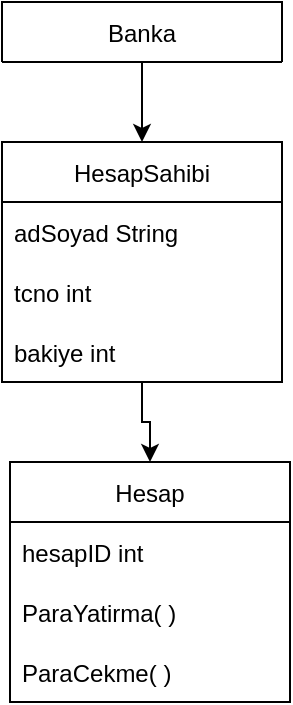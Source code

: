<mxfile version="20.4.1" type="github">
  <diagram id="C5RBs43oDa-KdzZeNtuy" name="Page-1">
    <mxGraphModel dx="868" dy="482" grid="1" gridSize="10" guides="1" tooltips="1" connect="1" arrows="1" fold="1" page="1" pageScale="1" pageWidth="827" pageHeight="1169" math="0" shadow="0">
      <root>
        <mxCell id="WIyWlLk6GJQsqaUBKTNV-0" />
        <mxCell id="WIyWlLk6GJQsqaUBKTNV-1" parent="WIyWlLk6GJQsqaUBKTNV-0" />
        <mxCell id="OUvnUTov47GKiW3xGU9v-8" style="edgeStyle=orthogonalEdgeStyle;rounded=0;orthogonalLoop=1;jettySize=auto;html=1;entryX=0.5;entryY=0;entryDx=0;entryDy=0;" edge="1" parent="WIyWlLk6GJQsqaUBKTNV-1" source="OUvnUTov47GKiW3xGU9v-0" target="OUvnUTov47GKiW3xGU9v-4">
          <mxGeometry relative="1" as="geometry" />
        </mxCell>
        <mxCell id="OUvnUTov47GKiW3xGU9v-0" value="Banka" style="swimlane;fontStyle=0;childLayout=stackLayout;horizontal=1;startSize=30;horizontalStack=0;resizeParent=1;resizeParentMax=0;resizeLast=0;collapsible=1;marginBottom=0;" vertex="1" parent="WIyWlLk6GJQsqaUBKTNV-1">
          <mxGeometry x="340" y="200" width="140" height="30" as="geometry" />
        </mxCell>
        <mxCell id="OUvnUTov47GKiW3xGU9v-15" style="edgeStyle=orthogonalEdgeStyle;rounded=0;orthogonalLoop=1;jettySize=auto;html=1;" edge="1" parent="WIyWlLk6GJQsqaUBKTNV-1" source="OUvnUTov47GKiW3xGU9v-4" target="OUvnUTov47GKiW3xGU9v-9">
          <mxGeometry relative="1" as="geometry" />
        </mxCell>
        <mxCell id="OUvnUTov47GKiW3xGU9v-4" value="HesapSahibi" style="swimlane;fontStyle=0;childLayout=stackLayout;horizontal=1;startSize=30;horizontalStack=0;resizeParent=1;resizeParentMax=0;resizeLast=0;collapsible=1;marginBottom=0;" vertex="1" parent="WIyWlLk6GJQsqaUBKTNV-1">
          <mxGeometry x="340" y="270" width="140" height="120" as="geometry" />
        </mxCell>
        <mxCell id="OUvnUTov47GKiW3xGU9v-5" value="adSoyad String" style="text;strokeColor=none;fillColor=none;align=left;verticalAlign=middle;spacingLeft=4;spacingRight=4;overflow=hidden;points=[[0,0.5],[1,0.5]];portConstraint=eastwest;rotatable=0;" vertex="1" parent="OUvnUTov47GKiW3xGU9v-4">
          <mxGeometry y="30" width="140" height="30" as="geometry" />
        </mxCell>
        <mxCell id="OUvnUTov47GKiW3xGU9v-6" value="tcno int" style="text;strokeColor=none;fillColor=none;align=left;verticalAlign=middle;spacingLeft=4;spacingRight=4;overflow=hidden;points=[[0,0.5],[1,0.5]];portConstraint=eastwest;rotatable=0;" vertex="1" parent="OUvnUTov47GKiW3xGU9v-4">
          <mxGeometry y="60" width="140" height="30" as="geometry" />
        </mxCell>
        <mxCell id="OUvnUTov47GKiW3xGU9v-7" value="bakiye int" style="text;strokeColor=none;fillColor=none;align=left;verticalAlign=middle;spacingLeft=4;spacingRight=4;overflow=hidden;points=[[0,0.5],[1,0.5]];portConstraint=eastwest;rotatable=0;" vertex="1" parent="OUvnUTov47GKiW3xGU9v-4">
          <mxGeometry y="90" width="140" height="30" as="geometry" />
        </mxCell>
        <mxCell id="OUvnUTov47GKiW3xGU9v-9" value="Hesap" style="swimlane;fontStyle=0;childLayout=stackLayout;horizontal=1;startSize=30;horizontalStack=0;resizeParent=1;resizeParentMax=0;resizeLast=0;collapsible=1;marginBottom=0;" vertex="1" parent="WIyWlLk6GJQsqaUBKTNV-1">
          <mxGeometry x="344" y="430" width="140" height="120" as="geometry" />
        </mxCell>
        <mxCell id="OUvnUTov47GKiW3xGU9v-10" value="hesapID int" style="text;strokeColor=none;fillColor=none;align=left;verticalAlign=middle;spacingLeft=4;spacingRight=4;overflow=hidden;points=[[0,0.5],[1,0.5]];portConstraint=eastwest;rotatable=0;" vertex="1" parent="OUvnUTov47GKiW3xGU9v-9">
          <mxGeometry y="30" width="140" height="30" as="geometry" />
        </mxCell>
        <mxCell id="OUvnUTov47GKiW3xGU9v-11" value="ParaYatirma( ) " style="text;strokeColor=none;fillColor=none;align=left;verticalAlign=middle;spacingLeft=4;spacingRight=4;overflow=hidden;points=[[0,0.5],[1,0.5]];portConstraint=eastwest;rotatable=0;" vertex="1" parent="OUvnUTov47GKiW3xGU9v-9">
          <mxGeometry y="60" width="140" height="30" as="geometry" />
        </mxCell>
        <mxCell id="OUvnUTov47GKiW3xGU9v-12" value="ParaCekme( )" style="text;strokeColor=none;fillColor=none;align=left;verticalAlign=middle;spacingLeft=4;spacingRight=4;overflow=hidden;points=[[0,0.5],[1,0.5]];portConstraint=eastwest;rotatable=0;" vertex="1" parent="OUvnUTov47GKiW3xGU9v-9">
          <mxGeometry y="90" width="140" height="30" as="geometry" />
        </mxCell>
      </root>
    </mxGraphModel>
  </diagram>
</mxfile>
